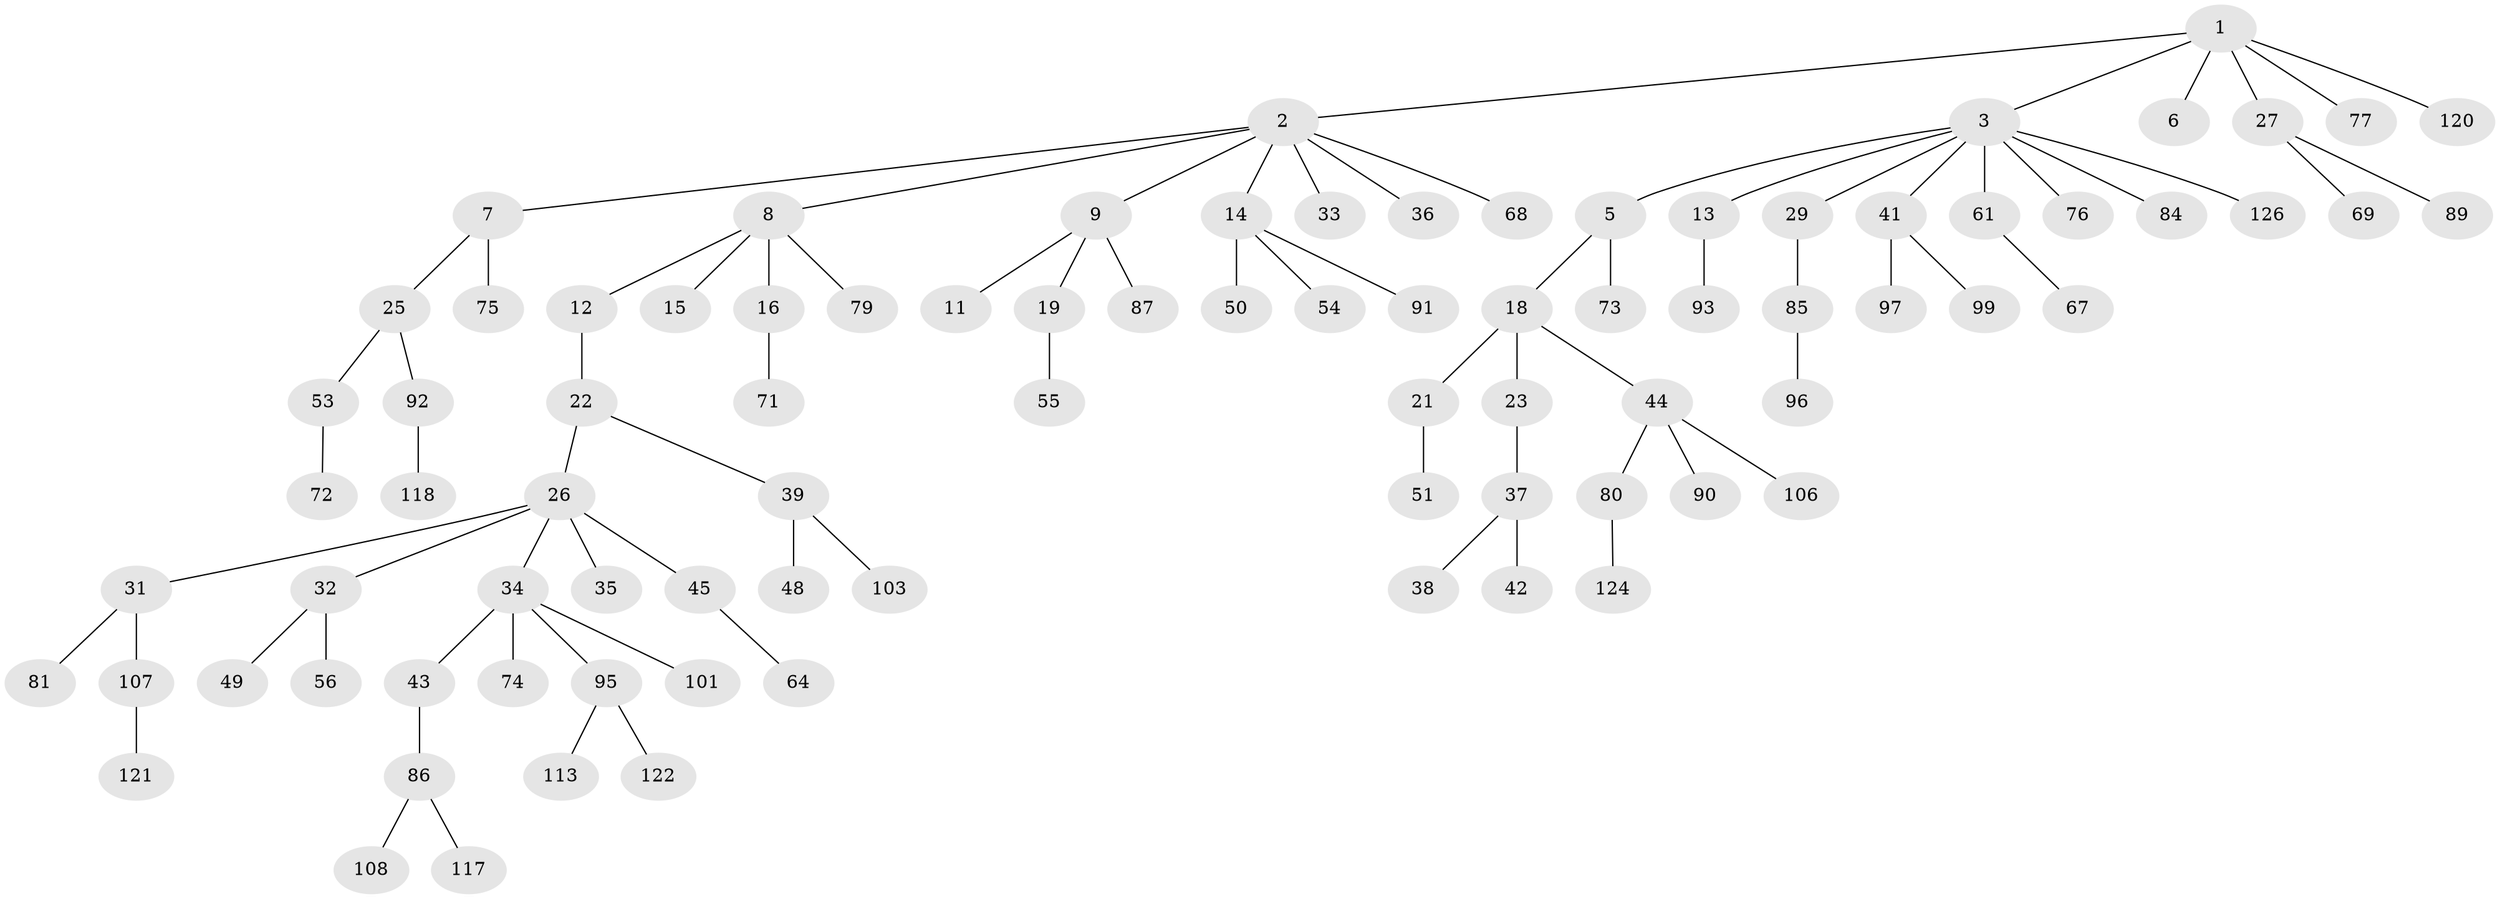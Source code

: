// original degree distribution, {6: 0.023809523809523808, 5: 0.023809523809523808, 8: 0.007936507936507936, 3: 0.11904761904761904, 1: 0.49206349206349204, 4: 0.07142857142857142, 2: 0.2619047619047619}
// Generated by graph-tools (version 1.1) at 2025/11/02/27/25 16:11:28]
// undirected, 86 vertices, 85 edges
graph export_dot {
graph [start="1"]
  node [color=gray90,style=filled];
  1 [super="+10"];
  2 [super="+4"];
  3 [super="+17"];
  5;
  6;
  7 [super="+100"];
  8 [super="+46"];
  9 [super="+24"];
  11;
  12 [super="+20"];
  13 [super="+60"];
  14 [super="+30"];
  15;
  16 [super="+63"];
  18 [super="+40"];
  19 [super="+62"];
  21 [super="+57"];
  22;
  23 [super="+123"];
  25 [super="+88"];
  26 [super="+28"];
  27;
  29;
  31 [super="+47"];
  32 [super="+59"];
  33 [super="+58"];
  34 [super="+82"];
  35;
  36;
  37 [super="+94"];
  38;
  39 [super="+65"];
  41 [super="+66"];
  42;
  43;
  44 [super="+52"];
  45 [super="+83"];
  48;
  49;
  50;
  51 [super="+102"];
  53;
  54;
  55;
  56;
  61;
  64;
  67;
  68 [super="+70"];
  69 [super="+112"];
  71;
  72 [super="+78"];
  73 [super="+109"];
  74;
  75;
  76;
  77;
  79 [super="+115"];
  80;
  81;
  84;
  85 [super="+116"];
  86 [super="+110"];
  87;
  89;
  90;
  91;
  92 [super="+105"];
  93 [super="+98"];
  95 [super="+114"];
  96;
  97;
  99 [super="+111"];
  101 [super="+104"];
  103;
  106;
  107;
  108;
  113;
  117;
  118 [super="+119"];
  120 [super="+125"];
  121;
  122;
  124;
  126;
  1 -- 2;
  1 -- 3;
  1 -- 6;
  1 -- 77;
  1 -- 120;
  1 -- 27;
  2 -- 8;
  2 -- 14;
  2 -- 36;
  2 -- 33;
  2 -- 68;
  2 -- 7;
  2 -- 9;
  3 -- 5;
  3 -- 13;
  3 -- 29;
  3 -- 41;
  3 -- 76;
  3 -- 126;
  3 -- 84;
  3 -- 61;
  5 -- 18;
  5 -- 73;
  7 -- 25;
  7 -- 75;
  8 -- 12;
  8 -- 15;
  8 -- 16;
  8 -- 79;
  9 -- 11;
  9 -- 19;
  9 -- 87;
  12 -- 22;
  13 -- 93;
  14 -- 50;
  14 -- 54;
  14 -- 91;
  16 -- 71;
  18 -- 21;
  18 -- 23;
  18 -- 44;
  19 -- 55;
  21 -- 51;
  22 -- 26;
  22 -- 39;
  23 -- 37;
  25 -- 53;
  25 -- 92;
  26 -- 45;
  26 -- 32;
  26 -- 34;
  26 -- 35;
  26 -- 31;
  27 -- 69;
  27 -- 89;
  29 -- 85;
  31 -- 107;
  31 -- 81;
  32 -- 49;
  32 -- 56;
  34 -- 43;
  34 -- 74;
  34 -- 95;
  34 -- 101;
  37 -- 38;
  37 -- 42;
  39 -- 48;
  39 -- 103;
  41 -- 99;
  41 -- 97;
  43 -- 86;
  44 -- 90;
  44 -- 106;
  44 -- 80;
  45 -- 64;
  53 -- 72;
  61 -- 67;
  80 -- 124;
  85 -- 96;
  86 -- 108;
  86 -- 117;
  92 -- 118;
  95 -- 113;
  95 -- 122;
  107 -- 121;
}
